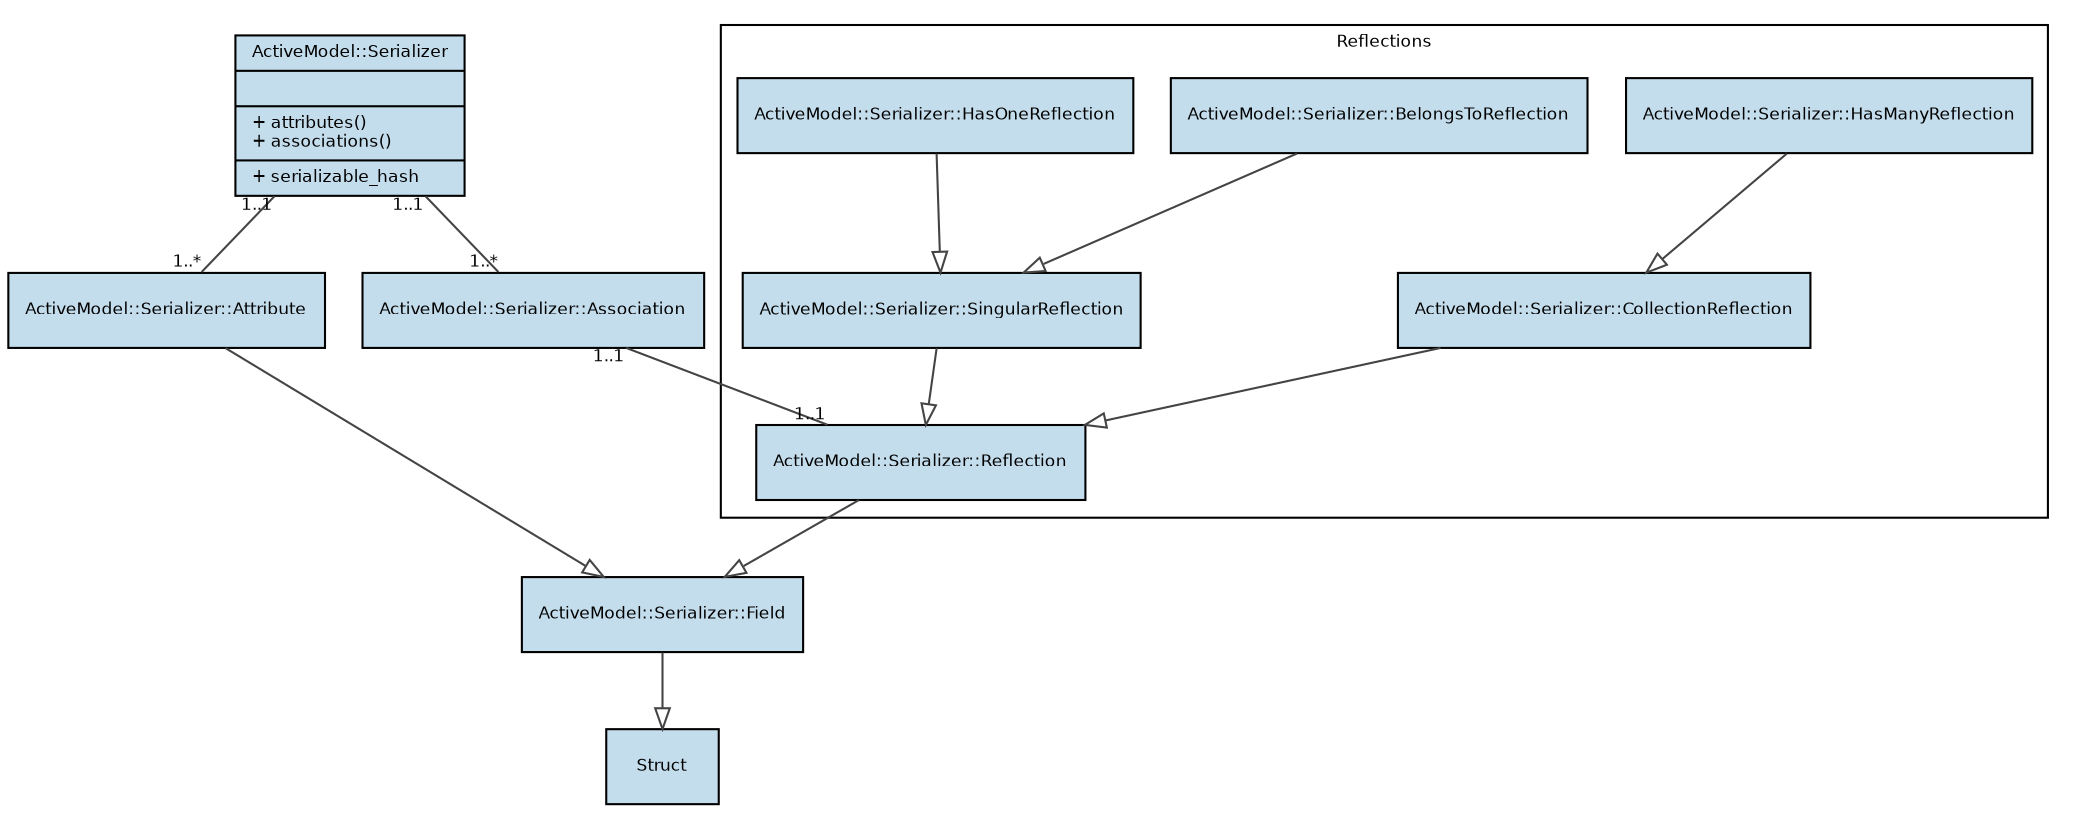 digraph classes {
	graph [
    rotate=0
  ]
  fontname = "Bitstream Vera Sans"
  fontsize = 8
  node [
    fontname = "Bitstream Vera Sans"
    fontsize = 8
    shape = "record"
    style="filled"
	  fillcolor="#c4ddec"
  ]

  // top level classes
  // ##############################################################################
  edge [
    fontname = "Bitstream Vera Sans"
    fontsize = 8
	  color="#444444"
  ]

  // http://www.ffnn.nl/pages/articles/media/uml-diagrams-using-graphviz-dot.php
  // The opening and closing curly braces "{" and "}"
  //   indicate that we want to create a "record" shape with multiple dividers.
  // The pipe characters "|" indicate the dividers,
  //   we use one to separate the class name from the attributes and
  //   another one to separate the methods from the attributes.
  // Putting the "\l" characters after a line of text indicates
  //   the line should be aligned to the left side of the shape and
  //   that a new line of text should start.

	ActiveModel__Serializer [
     label="{ActiveModel::Serializer||+ attributes()\l+ associations()\l|+ serializable_hash \l}"
  ]
	ActiveModel__Serializer__Field [label="ActiveModel::Serializer::Field"]
	ActiveModel__Serializer__Attribute [label="ActiveModel::Serializer::Attribute"]
	ActiveModel__Serializer__Association [label="ActiveModel::Serializer::Association"]

  // collection
  // ##############################################################################
  // The name of the subgraph is very important:
  // only subgraphs having a name starting with "cluster" are drawn together inside a box.
  subgraph clusterReflections {
    label = "Reflections"
    ActiveModel__Serializer__Reflection [label="ActiveModel::Serializer::Reflection"]
    ActiveModel__Serializer__SingularReflection [label="ActiveModel::Serializer::SingularReflection"]
    ActiveModel__Serializer__BelongsToReflection [label="ActiveModel::Serializer::BelongsToReflection"]
    ActiveModel__Serializer__CollectionReflection [label="ActiveModel::Serializer::CollectionReflection"]
    ActiveModel__Serializer__HasManyReflection [label="ActiveModel::Serializer::HasManyReflection"]
    ActiveModel__Serializer__HasOneReflection [label="ActiveModel::Serializer::HasOneReflection"]
  }

  // subclass
  // ##############################################################################
  edge [
    arrowhead = "empty"
  ]


	ActiveModel__Serializer__HasManyReflection -> ActiveModel__Serializer__CollectionReflection
	ActiveModel__Serializer__CollectionReflection -> ActiveModel__Serializer__Reflection
	ActiveModel__Serializer__HasOneReflection -> ActiveModel__Serializer__SingularReflection
	ActiveModel__Serializer__BelongsToReflection -> ActiveModel__Serializer__SingularReflection
	ActiveModel__Serializer__SingularReflection -> ActiveModel__Serializer__Reflection
	ActiveModel__Serializer__Reflection -> ActiveModel__Serializer__Field
	ActiveModel__Serializer__Attribute -> ActiveModel__Serializer__Field
	ActiveModel__Serializer__Field -> Struct

  // N:M association
  // ##############################################################################
  edge [
    arrowhead = "none"

    headlabel = "0..*"
    taillabel = "0..*"
  ]

  // 1:M association
  // ##############################################################################
  edge [
    arrowhead = "none"

    headlabel = "1..*"
    taillabel = "1..1"
  ]
	ActiveModel__Serializer -> ActiveModel__Serializer__Attribute
	ActiveModel__Serializer -> ActiveModel__Serializer__Association

  // 1:1 association
  // ##############################################################################
  edge [
    arrowhead = "none"

    headlabel = "1..1"
    taillabel = "1..1"
  ]
	ActiveModel__Serializer__Association -> ActiveModel__Serializer__Reflection

}
